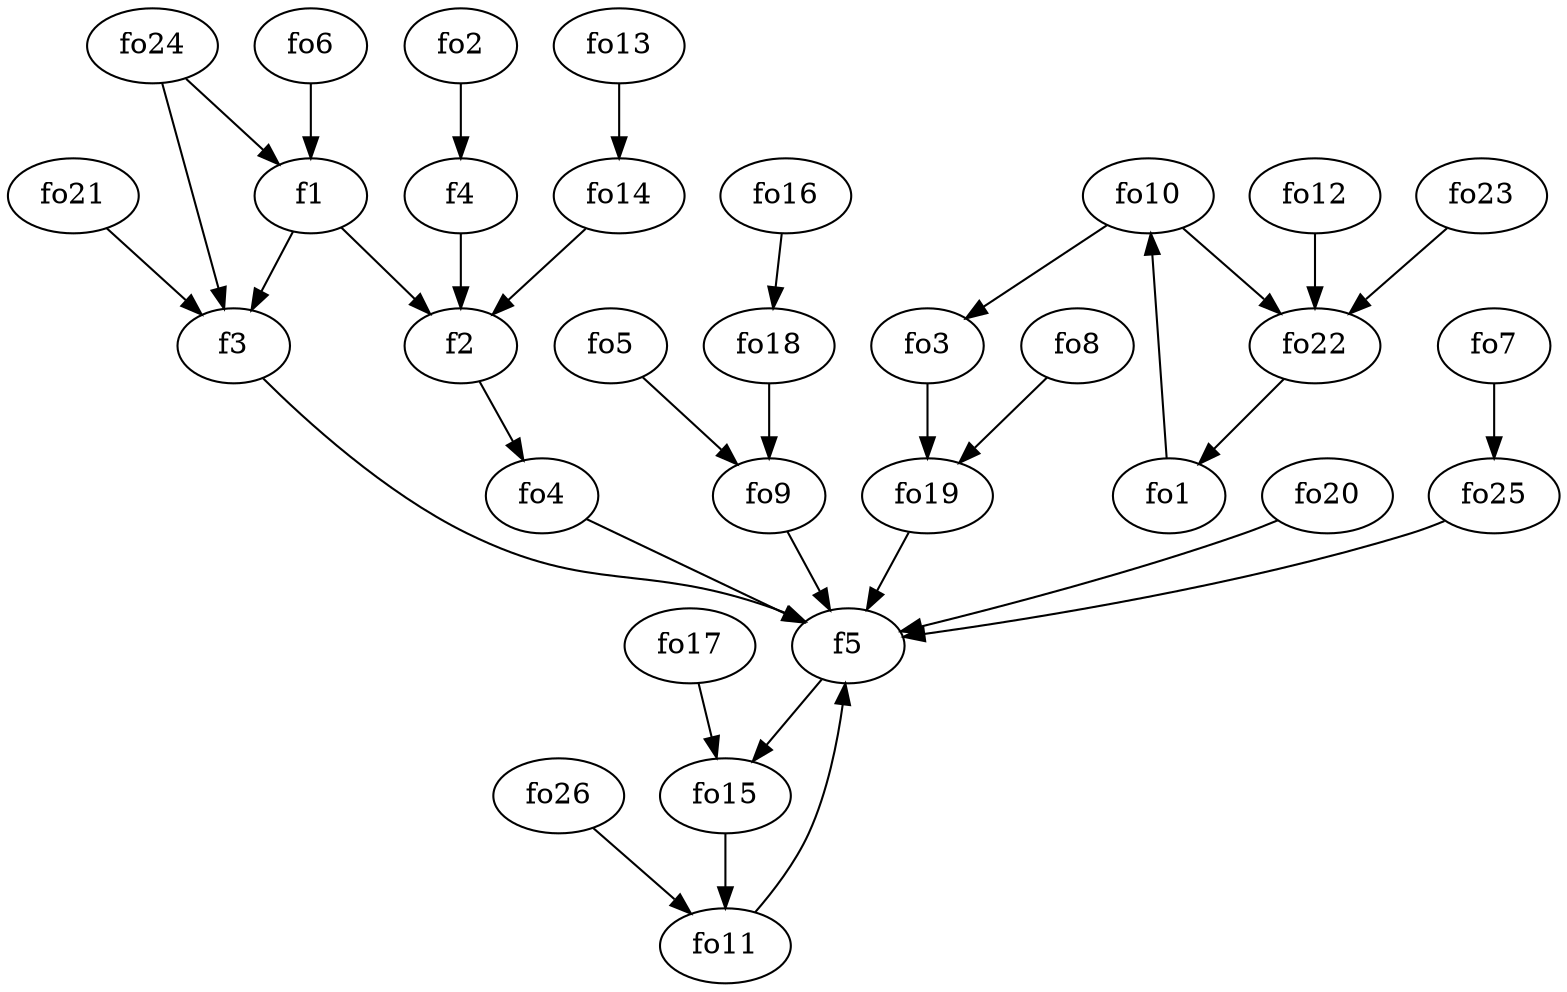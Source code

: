 strict digraph  {
f1;
f2;
f3;
f4;
f5;
fo1;
fo2;
fo3;
fo4;
fo5;
fo6;
fo7;
fo8;
fo9;
fo10;
fo11;
fo12;
fo13;
fo14;
fo15;
fo16;
fo17;
fo18;
fo19;
fo20;
fo21;
fo22;
fo23;
fo24;
fo25;
fo26;
f1 -> f3  [weight=2];
f1 -> f2  [weight=2];
f2 -> fo4  [weight=2];
f3 -> f5  [weight=2];
f4 -> f2  [weight=2];
f5 -> fo15  [weight=2];
fo1 -> fo10  [weight=2];
fo2 -> f4  [weight=2];
fo3 -> fo19  [weight=2];
fo4 -> f5  [weight=2];
fo5 -> fo9  [weight=2];
fo6 -> f1  [weight=2];
fo7 -> fo25  [weight=2];
fo8 -> fo19  [weight=2];
fo9 -> f5  [weight=2];
fo10 -> fo22  [weight=2];
fo10 -> fo3  [weight=2];
fo11 -> f5  [weight=2];
fo12 -> fo22  [weight=2];
fo13 -> fo14  [weight=2];
fo14 -> f2  [weight=2];
fo15 -> fo11  [weight=2];
fo16 -> fo18  [weight=2];
fo17 -> fo15  [weight=2];
fo18 -> fo9  [weight=2];
fo19 -> f5  [weight=2];
fo20 -> f5  [weight=2];
fo21 -> f3  [weight=2];
fo22 -> fo1  [weight=2];
fo23 -> fo22  [weight=2];
fo24 -> f3  [weight=2];
fo24 -> f1  [weight=2];
fo25 -> f5  [weight=2];
fo26 -> fo11  [weight=2];
}
